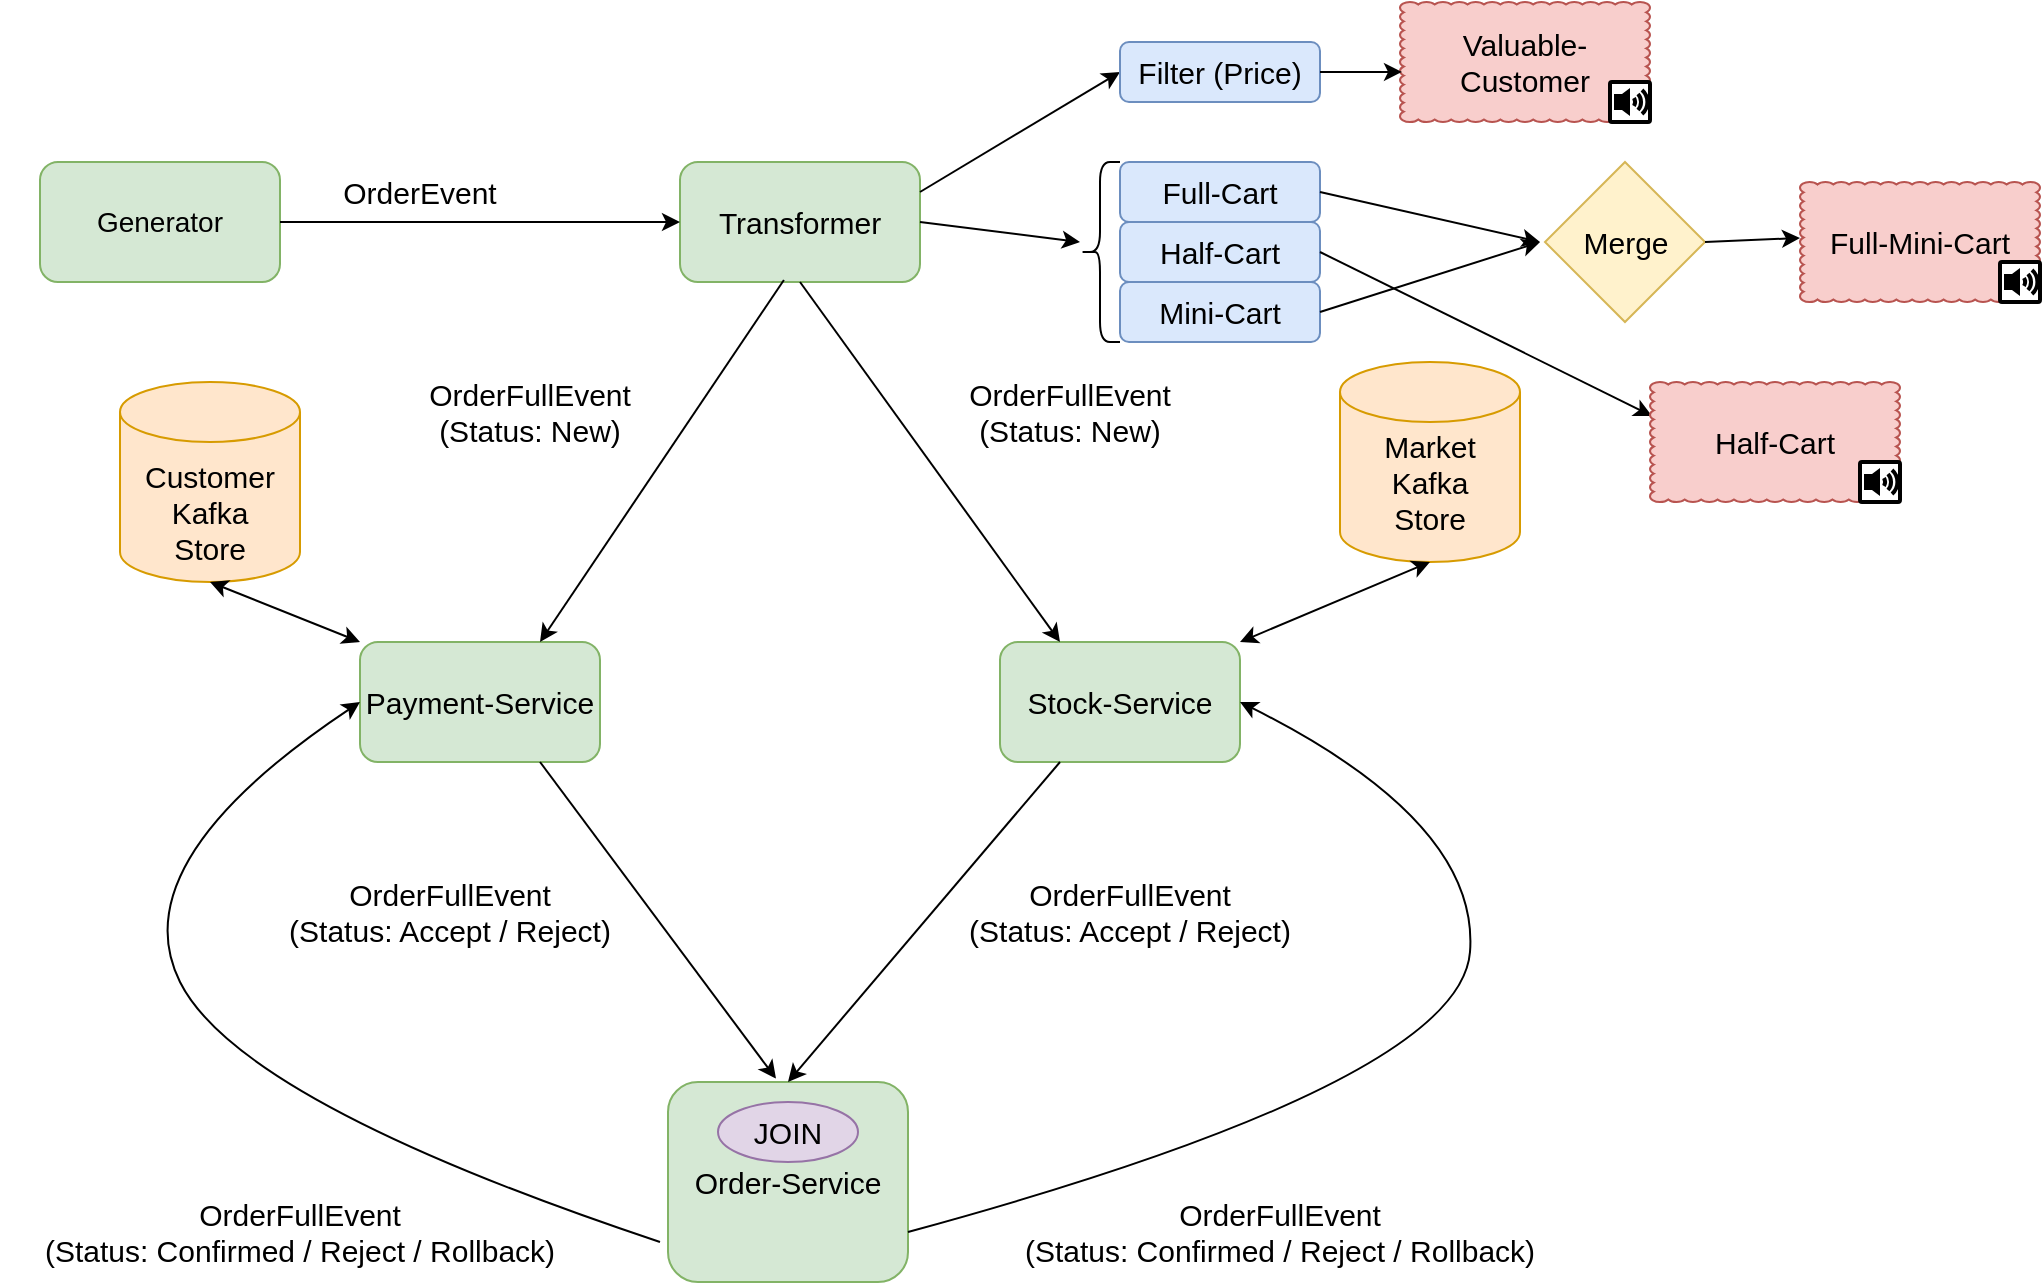<mxfile version="14.1.1" type="device"><diagram id="OWbizgYC64b6Jk9_ATY-" name="Page-1"><mxGraphModel dx="1426" dy="769" grid="1" gridSize="10" guides="1" tooltips="1" connect="1" arrows="1" fold="1" page="1" pageScale="1" pageWidth="827" pageHeight="1169" math="0" shadow="0"><root><mxCell id="0"/><mxCell id="1" parent="0"/><mxCell id="Y8XSLznb8TG3afVFZQdi-2" value="Generator" style="rounded=1;whiteSpace=wrap;html=1;fillColor=#d5e8d4;strokeColor=#82b366;fontSize=14;" vertex="1" parent="1"><mxGeometry x="40" y="80" width="120" height="60" as="geometry"/></mxCell><mxCell id="Y8XSLznb8TG3afVFZQdi-3" value="Transformer" style="rounded=1;whiteSpace=wrap;html=1;fillColor=#d5e8d4;strokeColor=#82b366;fontSize=15;" vertex="1" parent="1"><mxGeometry x="360" y="80" width="120" height="60" as="geometry"/></mxCell><mxCell id="Y8XSLznb8TG3afVFZQdi-4" value="" style="endArrow=classic;html=1;exitX=1;exitY=0.5;exitDx=0;exitDy=0;entryX=0;entryY=0.5;entryDx=0;entryDy=0;" edge="1" parent="1" source="Y8XSLznb8TG3afVFZQdi-2" target="Y8XSLznb8TG3afVFZQdi-3"><mxGeometry width="50" height="50" relative="1" as="geometry"><mxPoint x="390" y="250" as="sourcePoint"/><mxPoint x="440" y="200" as="targetPoint"/></mxGeometry></mxCell><mxCell id="Y8XSLznb8TG3afVFZQdi-5" value="OrderEvent" style="text;html=1;strokeColor=none;fillColor=none;align=center;verticalAlign=middle;whiteSpace=wrap;rounded=0;fontSize=15;" vertex="1" parent="1"><mxGeometry x="190" y="80" width="80" height="30" as="geometry"/></mxCell><mxCell id="Y8XSLznb8TG3afVFZQdi-6" value="Payment-Service" style="rounded=1;whiteSpace=wrap;html=1;fontSize=15;fillColor=#d5e8d4;strokeColor=#82b366;" vertex="1" parent="1"><mxGeometry x="200" y="320" width="120" height="60" as="geometry"/></mxCell><mxCell id="Y8XSLznb8TG3afVFZQdi-7" value="Stock-Service" style="rounded=1;whiteSpace=wrap;html=1;fontSize=15;fillColor=#d5e8d4;strokeColor=#82b366;" vertex="1" parent="1"><mxGeometry x="520" y="320" width="120" height="60" as="geometry"/></mxCell><mxCell id="Y8XSLznb8TG3afVFZQdi-8" value="" style="endArrow=classic;html=1;fontSize=15;exitX=0.433;exitY=0.983;exitDx=0;exitDy=0;exitPerimeter=0;entryX=0.75;entryY=0;entryDx=0;entryDy=0;" edge="1" parent="1" source="Y8XSLznb8TG3afVFZQdi-3" target="Y8XSLznb8TG3afVFZQdi-6"><mxGeometry width="50" height="50" relative="1" as="geometry"><mxPoint x="240" y="260" as="sourcePoint"/><mxPoint x="220" y="290" as="targetPoint"/></mxGeometry></mxCell><mxCell id="Y8XSLznb8TG3afVFZQdi-9" value="" style="endArrow=classic;html=1;fontSize=15;exitX=0.5;exitY=1;exitDx=0;exitDy=0;entryX=0.25;entryY=0;entryDx=0;entryDy=0;" edge="1" parent="1" source="Y8XSLznb8TG3afVFZQdi-3" target="Y8XSLznb8TG3afVFZQdi-7"><mxGeometry width="50" height="50" relative="1" as="geometry"><mxPoint x="384" y="154.02" as="sourcePoint"/><mxPoint x="450" y="310" as="targetPoint"/></mxGeometry></mxCell><mxCell id="Y8XSLznb8TG3afVFZQdi-10" value="OrderFullEvent&lt;br&gt;(Status: New)" style="text;html=1;strokeColor=none;fillColor=none;align=center;verticalAlign=middle;whiteSpace=wrap;rounded=0;fontSize=15;" vertex="1" parent="1"><mxGeometry x="230" y="190" width="110" height="30" as="geometry"/></mxCell><mxCell id="Y8XSLznb8TG3afVFZQdi-11" value="OrderFullEvent&lt;br&gt;(Status: New)" style="text;html=1;strokeColor=none;fillColor=none;align=center;verticalAlign=middle;whiteSpace=wrap;rounded=0;fontSize=15;" vertex="1" parent="1"><mxGeometry x="500" y="190" width="110" height="30" as="geometry"/></mxCell><mxCell id="Y8XSLznb8TG3afVFZQdi-12" value="Order-Service" style="rounded=1;whiteSpace=wrap;html=1;fontSize=15;fillColor=#d5e8d4;strokeColor=#82b366;" vertex="1" parent="1"><mxGeometry x="354" y="540" width="120" height="100" as="geometry"/></mxCell><mxCell id="Y8XSLznb8TG3afVFZQdi-13" value="" style="endArrow=classic;html=1;fontSize=15;exitX=0.75;exitY=1;exitDx=0;exitDy=0;entryX=0.45;entryY=-0.017;entryDx=0;entryDy=0;entryPerimeter=0;" edge="1" parent="1" source="Y8XSLznb8TG3afVFZQdi-6" target="Y8XSLznb8TG3afVFZQdi-12"><mxGeometry width="50" height="50" relative="1" as="geometry"><mxPoint x="390" y="480" as="sourcePoint"/><mxPoint x="440" y="430" as="targetPoint"/></mxGeometry></mxCell><mxCell id="Y8XSLznb8TG3afVFZQdi-14" value="" style="endArrow=classic;html=1;fontSize=15;exitX=0.25;exitY=1;exitDx=0;exitDy=0;entryX=0.5;entryY=0;entryDx=0;entryDy=0;" edge="1" parent="1" source="Y8XSLznb8TG3afVFZQdi-7" target="Y8XSLznb8TG3afVFZQdi-12"><mxGeometry width="50" height="50" relative="1" as="geometry"><mxPoint x="300" y="390" as="sourcePoint"/><mxPoint x="450" y="450" as="targetPoint"/></mxGeometry></mxCell><mxCell id="Y8XSLznb8TG3afVFZQdi-15" value="OrderFullEvent&lt;br&gt;(Status: Accept / Reject)" style="text;html=1;strokeColor=none;fillColor=none;align=center;verticalAlign=middle;whiteSpace=wrap;rounded=0;fontSize=15;" vertex="1" parent="1"><mxGeometry x="150" y="440" width="190" height="30" as="geometry"/></mxCell><mxCell id="Y8XSLznb8TG3afVFZQdi-16" value="OrderFullEvent&lt;br&gt;(Status: Accept / Reject)" style="text;html=1;strokeColor=none;fillColor=none;align=center;verticalAlign=middle;whiteSpace=wrap;rounded=0;fontSize=15;" vertex="1" parent="1"><mxGeometry x="490" y="440" width="190" height="30" as="geometry"/></mxCell><mxCell id="Y8XSLznb8TG3afVFZQdi-17" value="JOIN" style="ellipse;whiteSpace=wrap;html=1;fontSize=15;fillColor=#e1d5e7;strokeColor=#9673a6;" vertex="1" parent="1"><mxGeometry x="379" y="550" width="70" height="30" as="geometry"/></mxCell><mxCell id="Y8XSLznb8TG3afVFZQdi-19" value="" style="curved=1;endArrow=classic;html=1;fontSize=15;entryX=0;entryY=0.5;entryDx=0;entryDy=0;" edge="1" parent="1" target="Y8XSLznb8TG3afVFZQdi-6"><mxGeometry width="50" height="50" relative="1" as="geometry"><mxPoint x="350" y="620" as="sourcePoint"/><mxPoint x="140" y="500" as="targetPoint"/><Array as="points"><mxPoint x="140" y="550"/><mxPoint x="80" y="430"/></Array></mxGeometry></mxCell><mxCell id="Y8XSLznb8TG3afVFZQdi-24" value="" style="curved=1;endArrow=classic;html=1;fontSize=15;entryX=1;entryY=0.5;entryDx=0;entryDy=0;exitX=1;exitY=0.75;exitDx=0;exitDy=0;" edge="1" parent="1" source="Y8XSLznb8TG3afVFZQdi-12" target="Y8XSLznb8TG3afVFZQdi-7"><mxGeometry width="50" height="50" relative="1" as="geometry"><mxPoint x="700" y="540" as="sourcePoint"/><mxPoint x="750" y="490" as="targetPoint"/><Array as="points"><mxPoint x="750" y="540"/><mxPoint x="760" y="410"/></Array></mxGeometry></mxCell><mxCell id="Y8XSLznb8TG3afVFZQdi-25" value="OrderFullEvent&lt;br&gt;(Status: Confirmed / Reject / Rollback)" style="text;html=1;strokeColor=none;fillColor=none;align=center;verticalAlign=middle;whiteSpace=wrap;rounded=0;fontSize=15;" vertex="1" parent="1"><mxGeometry x="20" y="600" width="300" height="30" as="geometry"/></mxCell><mxCell id="Y8XSLznb8TG3afVFZQdi-26" value="OrderFullEvent&lt;br&gt;(Status: Confirmed / Reject / Rollback)" style="text;html=1;strokeColor=none;fillColor=none;align=center;verticalAlign=middle;whiteSpace=wrap;rounded=0;fontSize=15;" vertex="1" parent="1"><mxGeometry x="510" y="600" width="300" height="30" as="geometry"/></mxCell><mxCell id="Y8XSLznb8TG3afVFZQdi-27" value="" style="shape=cylinder3;whiteSpace=wrap;html=1;boundedLbl=1;backgroundOutline=1;size=15;fontSize=15;fillColor=#ffe6cc;strokeColor=#d79b00;" vertex="1" parent="1"><mxGeometry x="80" y="190" width="90" height="100" as="geometry"/></mxCell><mxCell id="Y8XSLznb8TG3afVFZQdi-29" value="" style="shape=cylinder3;whiteSpace=wrap;html=1;boundedLbl=1;backgroundOutline=1;size=15;fontSize=15;fillColor=#ffe6cc;strokeColor=#d79b00;" vertex="1" parent="1"><mxGeometry x="690" y="180" width="90" height="100" as="geometry"/></mxCell><mxCell id="Y8XSLznb8TG3afVFZQdi-30" value="" style="endArrow=classic;startArrow=classic;html=1;fontSize=15;entryX=0.5;entryY=1;entryDx=0;entryDy=0;entryPerimeter=0;exitX=0;exitY=0;exitDx=0;exitDy=0;" edge="1" parent="1" source="Y8XSLznb8TG3afVFZQdi-6" target="Y8XSLznb8TG3afVFZQdi-27"><mxGeometry width="50" height="50" relative="1" as="geometry"><mxPoint x="120" y="360" as="sourcePoint"/><mxPoint x="170" y="310" as="targetPoint"/></mxGeometry></mxCell><mxCell id="Y8XSLznb8TG3afVFZQdi-32" value="" style="endArrow=classic;startArrow=classic;html=1;fontSize=15;entryX=0.5;entryY=1;entryDx=0;entryDy=0;entryPerimeter=0;exitX=1;exitY=0;exitDx=0;exitDy=0;" edge="1" parent="1" source="Y8XSLznb8TG3afVFZQdi-7" target="Y8XSLznb8TG3afVFZQdi-29"><mxGeometry width="50" height="50" relative="1" as="geometry"><mxPoint x="660" y="340" as="sourcePoint"/><mxPoint x="710" y="290" as="targetPoint"/></mxGeometry></mxCell><mxCell id="Y8XSLznb8TG3afVFZQdi-33" value="Market&lt;br&gt;Kafka&lt;br&gt;Store" style="text;html=1;strokeColor=none;fillColor=none;align=center;verticalAlign=middle;whiteSpace=wrap;rounded=0;fontSize=15;" vertex="1" parent="1"><mxGeometry x="695" y="215" width="80" height="50" as="geometry"/></mxCell><mxCell id="Y8XSLznb8TG3afVFZQdi-34" value="Customer&lt;br&gt;Kafka&lt;br&gt;Store" style="text;html=1;strokeColor=none;fillColor=none;align=center;verticalAlign=middle;whiteSpace=wrap;rounded=0;fontSize=15;" vertex="1" parent="1"><mxGeometry x="85" y="230" width="80" height="50" as="geometry"/></mxCell><mxCell id="Y8XSLznb8TG3afVFZQdi-40" value="" style="endArrow=classic;html=1;fontSize=15;exitX=1;exitY=0.25;exitDx=0;exitDy=0;entryX=0;entryY=0.5;entryDx=0;entryDy=0;" edge="1" parent="1" source="Y8XSLznb8TG3afVFZQdi-3" target="Y8XSLznb8TG3afVFZQdi-41"><mxGeometry width="50" height="50" relative="1" as="geometry"><mxPoint x="510" y="130" as="sourcePoint"/><mxPoint x="560" y="80" as="targetPoint"/></mxGeometry></mxCell><mxCell id="Y8XSLznb8TG3afVFZQdi-41" value="Filter (Price)" style="rounded=1;whiteSpace=wrap;html=1;fontSize=15;fillColor=#dae8fc;strokeColor=#6c8ebf;" vertex="1" parent="1"><mxGeometry x="580" y="20" width="100" height="30" as="geometry"/></mxCell><mxCell id="Y8XSLznb8TG3afVFZQdi-45" value="Valuable-Customer" style="whiteSpace=wrap;html=1;shape=mxgraph.basic.cloud_rect;fontSize=15;fillColor=#f8cecc;strokeColor=#b85450;" vertex="1" parent="1"><mxGeometry x="720" width="125" height="60" as="geometry"/></mxCell><mxCell id="Y8XSLznb8TG3afVFZQdi-46" value="" style="endArrow=classic;html=1;fontSize=15;entryX=0.008;entryY=0.583;entryDx=0;entryDy=0;entryPerimeter=0;exitX=1;exitY=0.5;exitDx=0;exitDy=0;" edge="1" parent="1" source="Y8XSLznb8TG3afVFZQdi-41" target="Y8XSLznb8TG3afVFZQdi-45"><mxGeometry width="50" height="50" relative="1" as="geometry"><mxPoint x="620" y="110" as="sourcePoint"/><mxPoint x="670" y="60" as="targetPoint"/></mxGeometry></mxCell><mxCell id="Y8XSLznb8TG3afVFZQdi-47" value="Full-Cart" style="rounded=1;whiteSpace=wrap;html=1;fontSize=15;fillColor=#dae8fc;strokeColor=#6c8ebf;" vertex="1" parent="1"><mxGeometry x="580" y="80" width="100" height="30" as="geometry"/></mxCell><mxCell id="Y8XSLznb8TG3afVFZQdi-48" value="Half-Cart" style="rounded=1;whiteSpace=wrap;html=1;fontSize=15;fillColor=#dae8fc;strokeColor=#6c8ebf;" vertex="1" parent="1"><mxGeometry x="580" y="110" width="100" height="30" as="geometry"/></mxCell><mxCell id="Y8XSLznb8TG3afVFZQdi-49" value="Mini-Cart" style="rounded=1;whiteSpace=wrap;html=1;fontSize=15;fillColor=#dae8fc;strokeColor=#6c8ebf;" vertex="1" parent="1"><mxGeometry x="580" y="140" width="100" height="30" as="geometry"/></mxCell><mxCell id="Y8XSLznb8TG3afVFZQdi-51" value="" style="shape=curlyBracket;whiteSpace=wrap;html=1;rounded=1;fontSize=15;" vertex="1" parent="1"><mxGeometry x="560" y="80" width="20" height="90" as="geometry"/></mxCell><mxCell id="Y8XSLznb8TG3afVFZQdi-52" value="" style="endArrow=classic;html=1;fontSize=15;exitX=1;exitY=0.5;exitDx=0;exitDy=0;" edge="1" parent="1" source="Y8XSLznb8TG3afVFZQdi-3"><mxGeometry width="50" height="50" relative="1" as="geometry"><mxPoint x="510" y="170" as="sourcePoint"/><mxPoint x="560" y="120" as="targetPoint"/></mxGeometry></mxCell><mxCell id="Y8XSLznb8TG3afVFZQdi-53" value="" style="endArrow=classic;html=1;fontSize=15;exitX=1;exitY=0.5;exitDx=0;exitDy=0;" edge="1" parent="1" source="Y8XSLznb8TG3afVFZQdi-47"><mxGeometry width="50" height="50" relative="1" as="geometry"><mxPoint x="730" y="140" as="sourcePoint"/><mxPoint x="790" y="120" as="targetPoint"/></mxGeometry></mxCell><mxCell id="Y8XSLznb8TG3afVFZQdi-54" value="" style="endArrow=classic;html=1;fontSize=15;exitX=1;exitY=0.5;exitDx=0;exitDy=0;" edge="1" parent="1" source="Y8XSLznb8TG3afVFZQdi-49"><mxGeometry width="50" height="50" relative="1" as="geometry"><mxPoint x="690" y="105" as="sourcePoint"/><mxPoint x="790" y="120" as="targetPoint"/></mxGeometry></mxCell><mxCell id="Y8XSLznb8TG3afVFZQdi-55" value="Merge" style="rhombus;whiteSpace=wrap;html=1;fontSize=15;fillColor=#fff2cc;strokeColor=#d6b656;" vertex="1" parent="1"><mxGeometry x="792.5" y="80" width="80" height="80" as="geometry"/></mxCell><mxCell id="Y8XSLznb8TG3afVFZQdi-56" value="Full-Mini-Cart" style="whiteSpace=wrap;html=1;shape=mxgraph.basic.cloud_rect;fontSize=15;fillColor=#f8cecc;strokeColor=#b85450;" vertex="1" parent="1"><mxGeometry x="920" y="90" width="120" height="60" as="geometry"/></mxCell><mxCell id="Y8XSLznb8TG3afVFZQdi-57" value="" style="verticalLabelPosition=bottom;shadow=0;dashed=0;verticalAlign=top;strokeWidth=2;html=1;shape=mxgraph.mockup.misc.volumeIcon;fontSize=15;" vertex="1" parent="1"><mxGeometry x="1020" y="130" width="20" height="20" as="geometry"/></mxCell><mxCell id="Y8XSLznb8TG3afVFZQdi-58" value="" style="endArrow=classic;html=1;fontSize=15;exitX=1;exitY=0.5;exitDx=0;exitDy=0;" edge="1" parent="1" source="Y8XSLznb8TG3afVFZQdi-55"><mxGeometry width="50" height="50" relative="1" as="geometry"><mxPoint x="860" y="150" as="sourcePoint"/><mxPoint x="920" y="118" as="targetPoint"/></mxGeometry></mxCell><mxCell id="Y8XSLznb8TG3afVFZQdi-59" value="" style="endArrow=classic;html=1;fontSize=15;exitX=1;exitY=0.5;exitDx=0;exitDy=0;entryX=0.008;entryY=0.283;entryDx=0;entryDy=0;entryPerimeter=0;" edge="1" parent="1" source="Y8XSLznb8TG3afVFZQdi-48" target="Y8XSLznb8TG3afVFZQdi-60"><mxGeometry width="50" height="50" relative="1" as="geometry"><mxPoint x="880" y="290" as="sourcePoint"/><mxPoint x="840" y="190" as="targetPoint"/></mxGeometry></mxCell><mxCell id="Y8XSLznb8TG3afVFZQdi-60" value="Half-Cart" style="whiteSpace=wrap;html=1;shape=mxgraph.basic.cloud_rect;fontSize=15;fillColor=#f8cecc;strokeColor=#b85450;" vertex="1" parent="1"><mxGeometry x="845" y="190" width="125" height="60" as="geometry"/></mxCell><mxCell id="Y8XSLznb8TG3afVFZQdi-62" value="" style="verticalLabelPosition=bottom;shadow=0;dashed=0;verticalAlign=top;strokeWidth=2;html=1;shape=mxgraph.mockup.misc.volumeIcon;fontSize=15;" vertex="1" parent="1"><mxGeometry x="825" y="40" width="20" height="20" as="geometry"/></mxCell><mxCell id="Y8XSLznb8TG3afVFZQdi-63" value="" style="verticalLabelPosition=bottom;shadow=0;dashed=0;verticalAlign=top;strokeWidth=2;html=1;shape=mxgraph.mockup.misc.volumeIcon;fontSize=15;" vertex="1" parent="1"><mxGeometry x="950" y="230" width="20" height="20" as="geometry"/></mxCell></root></mxGraphModel></diagram></mxfile>